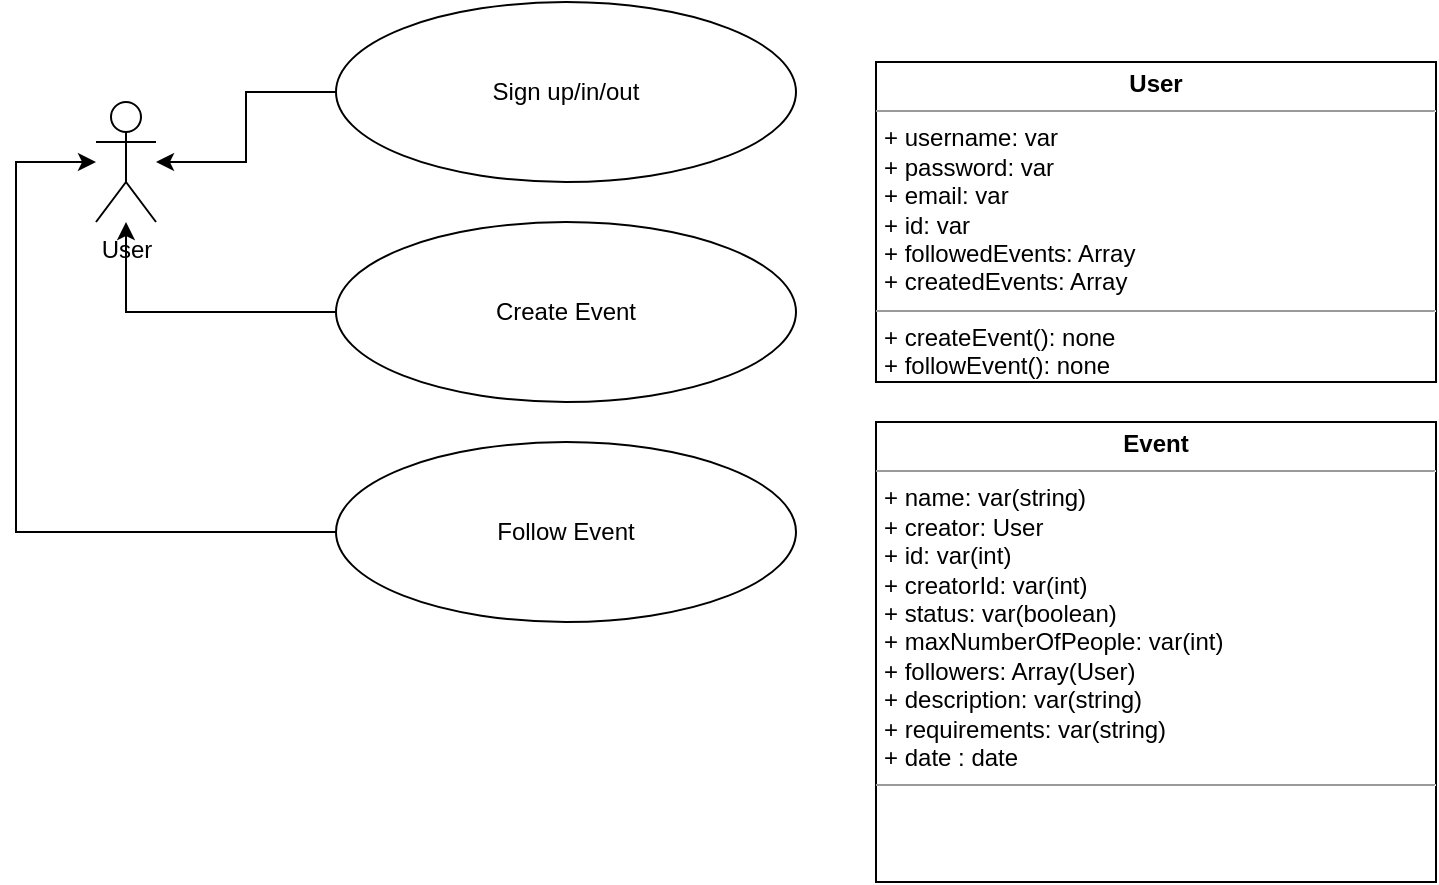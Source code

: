 <mxfile version="13.1.14" type="github">
  <diagram id="KznrsYYXa1MyeosCcoC4" name="Page-1">
    <mxGraphModel dx="782" dy="469" grid="1" gridSize="10" guides="1" tooltips="1" connect="1" arrows="1" fold="1" page="1" pageScale="1" pageWidth="827" pageHeight="1169" math="0" shadow="0">
      <root>
        <mxCell id="0" />
        <mxCell id="1" parent="0" />
        <mxCell id="WvmHqMtvVk7HuCAjvX7d-1" value="User" style="shape=umlActor;verticalLabelPosition=bottom;labelBackgroundColor=#ffffff;verticalAlign=top;html=1;outlineConnect=0;" parent="1" vertex="1">
          <mxGeometry x="110" y="140" width="30" height="60" as="geometry" />
        </mxCell>
        <mxCell id="WvmHqMtvVk7HuCAjvX7d-11" style="edgeStyle=orthogonalEdgeStyle;rounded=0;orthogonalLoop=1;jettySize=auto;html=1;" parent="1" source="WvmHqMtvVk7HuCAjvX7d-6" target="WvmHqMtvVk7HuCAjvX7d-1" edge="1">
          <mxGeometry relative="1" as="geometry" />
        </mxCell>
        <mxCell id="WvmHqMtvVk7HuCAjvX7d-6" value="Sign up/in/out" style="ellipse;whiteSpace=wrap;html=1;" parent="1" vertex="1">
          <mxGeometry x="230" y="90" width="230" height="90" as="geometry" />
        </mxCell>
        <mxCell id="WvmHqMtvVk7HuCAjvX7d-12" style="edgeStyle=orthogonalEdgeStyle;rounded=0;orthogonalLoop=1;jettySize=auto;html=1;" parent="1" source="WvmHqMtvVk7HuCAjvX7d-9" target="WvmHqMtvVk7HuCAjvX7d-1" edge="1">
          <mxGeometry relative="1" as="geometry">
            <Array as="points">
              <mxPoint x="125" y="245" />
            </Array>
          </mxGeometry>
        </mxCell>
        <mxCell id="WvmHqMtvVk7HuCAjvX7d-9" value="Create Event" style="ellipse;whiteSpace=wrap;html=1;" parent="1" vertex="1">
          <mxGeometry x="230" y="200" width="230" height="90" as="geometry" />
        </mxCell>
        <mxCell id="WvmHqMtvVk7HuCAjvX7d-13" style="edgeStyle=orthogonalEdgeStyle;rounded=0;orthogonalLoop=1;jettySize=auto;html=1;" parent="1" source="WvmHqMtvVk7HuCAjvX7d-10" target="WvmHqMtvVk7HuCAjvX7d-1" edge="1">
          <mxGeometry relative="1" as="geometry">
            <Array as="points">
              <mxPoint x="70" y="355" />
              <mxPoint x="70" y="170" />
            </Array>
          </mxGeometry>
        </mxCell>
        <mxCell id="WvmHqMtvVk7HuCAjvX7d-10" value="Follow Event" style="ellipse;whiteSpace=wrap;html=1;" parent="1" vertex="1">
          <mxGeometry x="230" y="310" width="230" height="90" as="geometry" />
        </mxCell>
        <mxCell id="WvmHqMtvVk7HuCAjvX7d-21" value="&lt;p style=&quot;margin: 0px ; margin-top: 4px ; text-align: center&quot;&gt;&lt;b&gt;User&lt;/b&gt;&lt;/p&gt;&lt;hr size=&quot;1&quot;&gt;&lt;p style=&quot;margin: 0px ; margin-left: 4px&quot;&gt;+ username: var&lt;/p&gt;&lt;p style=&quot;margin: 0px ; margin-left: 4px&quot;&gt;+ password: var&lt;/p&gt;&lt;p style=&quot;margin: 0px ; margin-left: 4px&quot;&gt;+ email: var&lt;/p&gt;&lt;p style=&quot;margin: 0px ; margin-left: 4px&quot;&gt;+ id: var&lt;br&gt;&lt;/p&gt;&lt;p style=&quot;margin: 0px ; margin-left: 4px&quot;&gt;+ followedEvents: Array&lt;/p&gt;&lt;p style=&quot;margin: 0px ; margin-left: 4px&quot;&gt;+ createdEvents: Array&lt;/p&gt;&lt;hr size=&quot;1&quot;&gt;&lt;p style=&quot;margin: 0px ; margin-left: 4px&quot;&gt;+ createEvent(): none&lt;/p&gt;&lt;p style=&quot;margin: 0px ; margin-left: 4px&quot;&gt;+ followEvent(): none&lt;br&gt;&lt;/p&gt;" style="verticalAlign=top;align=left;overflow=fill;fontSize=12;fontFamily=Helvetica;html=1;" parent="1" vertex="1">
          <mxGeometry x="500" y="120" width="280" height="160" as="geometry" />
        </mxCell>
        <mxCell id="WvmHqMtvVk7HuCAjvX7d-22" value="&lt;p style=&quot;margin: 0px ; margin-top: 4px ; text-align: center&quot;&gt;&lt;b&gt;Event&lt;/b&gt;&lt;/p&gt;&lt;hr size=&quot;1&quot;&gt;&lt;p style=&quot;margin: 0px ; margin-left: 4px&quot;&gt;+ name: var(string)&lt;/p&gt;&lt;p style=&quot;margin: 0px ; margin-left: 4px&quot;&gt;+ creator: User&lt;br&gt;&lt;/p&gt;&lt;p style=&quot;margin: 0px ; margin-left: 4px&quot;&gt;+ id: var(int)&lt;br&gt;&lt;/p&gt;&lt;p style=&quot;margin: 0px ; margin-left: 4px&quot;&gt;+ creatorId: var(int)&lt;/p&gt;&lt;p style=&quot;margin: 0px ; margin-left: 4px&quot;&gt;+ status: var(boolean)&lt;/p&gt;&lt;p style=&quot;margin: 0px ; margin-left: 4px&quot;&gt;+ maxNumberOfPeople: var(int)&lt;/p&gt;&lt;p style=&quot;margin: 0px ; margin-left: 4px&quot;&gt;+ followers: Array(User)&lt;/p&gt;&lt;p style=&quot;margin: 0px ; margin-left: 4px&quot;&gt;+ description: var(string)&lt;/p&gt;&lt;p style=&quot;margin: 0px ; margin-left: 4px&quot;&gt;+ requirements: var(string)&lt;/p&gt;&lt;p style=&quot;margin: 0px ; margin-left: 4px&quot;&gt;+ date : date&lt;/p&gt;&lt;hr size=&quot;1&quot;&gt;&lt;p style=&quot;margin: 0px ; margin-left: 4px&quot;&gt;&lt;br&gt;&lt;/p&gt;" style="verticalAlign=top;align=left;overflow=fill;fontSize=12;fontFamily=Helvetica;html=1;" parent="1" vertex="1">
          <mxGeometry x="500" y="300" width="280" height="230" as="geometry" />
        </mxCell>
      </root>
    </mxGraphModel>
  </diagram>
</mxfile>
